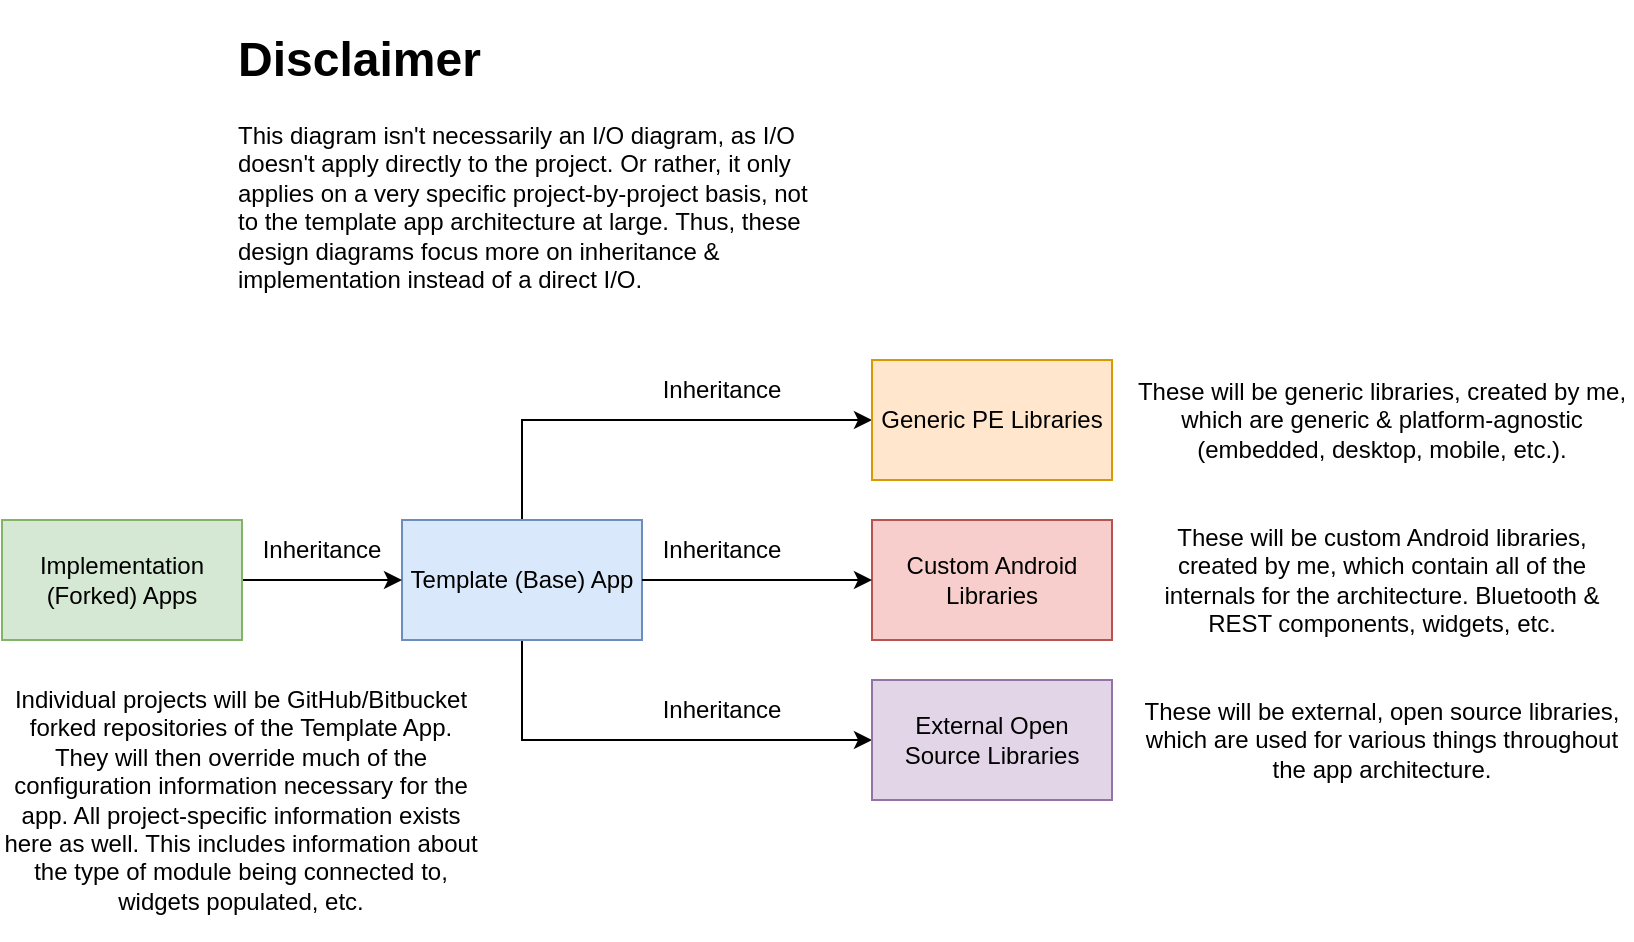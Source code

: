<mxfile version="24.7.16">
  <diagram name="Page-1" id="a7O72qsrw4FxwAjXGVWw">
    <mxGraphModel dx="1050" dy="530" grid="1" gridSize="10" guides="1" tooltips="1" connect="1" arrows="1" fold="1" page="1" pageScale="1" pageWidth="850" pageHeight="1100" math="0" shadow="0">
      <root>
        <mxCell id="0" />
        <mxCell id="1" parent="0" />
        <mxCell id="rhYw6mh2DUqo9tb4ULvt-22" value="" style="group" vertex="1" connectable="0" parent="1">
          <mxGeometry x="41" y="40" width="815" height="460" as="geometry" />
        </mxCell>
        <mxCell id="rhYw6mh2DUqo9tb4ULvt-11" style="edgeStyle=orthogonalEdgeStyle;rounded=0;orthogonalLoop=1;jettySize=auto;html=1;exitX=0.5;exitY=1;exitDx=0;exitDy=0;entryX=0;entryY=0.5;entryDx=0;entryDy=0;" edge="1" parent="rhYw6mh2DUqo9tb4ULvt-22" source="rhYw6mh2DUqo9tb4ULvt-2" target="rhYw6mh2DUqo9tb4ULvt-10">
          <mxGeometry relative="1" as="geometry" />
        </mxCell>
        <mxCell id="rhYw6mh2DUqo9tb4ULvt-13" style="edgeStyle=orthogonalEdgeStyle;rounded=0;orthogonalLoop=1;jettySize=auto;html=1;exitX=0.5;exitY=0;exitDx=0;exitDy=0;entryX=0;entryY=0.5;entryDx=0;entryDy=0;" edge="1" parent="rhYw6mh2DUqo9tb4ULvt-22" source="rhYw6mh2DUqo9tb4ULvt-2" target="rhYw6mh2DUqo9tb4ULvt-12">
          <mxGeometry relative="1" as="geometry" />
        </mxCell>
        <mxCell id="rhYw6mh2DUqo9tb4ULvt-2" value="Template (Base) App" style="rounded=0;whiteSpace=wrap;html=1;container=0;fillColor=#dae8fc;strokeColor=#6c8ebf;" vertex="1" parent="rhYw6mh2DUqo9tb4ULvt-22">
          <mxGeometry x="200" y="250" width="120" height="60" as="geometry" />
        </mxCell>
        <mxCell id="rhYw6mh2DUqo9tb4ULvt-3" value="" style="edgeStyle=orthogonalEdgeStyle;rounded=0;orthogonalLoop=1;jettySize=auto;html=1;" edge="1" parent="rhYw6mh2DUqo9tb4ULvt-22" source="rhYw6mh2DUqo9tb4ULvt-4" target="rhYw6mh2DUqo9tb4ULvt-2">
          <mxGeometry relative="1" as="geometry" />
        </mxCell>
        <mxCell id="rhYw6mh2DUqo9tb4ULvt-4" value="Implementation (Forked) Apps" style="rounded=0;whiteSpace=wrap;html=1;container=0;fillColor=#d5e8d4;strokeColor=#82b366;" vertex="1" parent="rhYw6mh2DUqo9tb4ULvt-22">
          <mxGeometry y="250" width="120" height="60" as="geometry" />
        </mxCell>
        <mxCell id="rhYw6mh2DUqo9tb4ULvt-5" value="Custom Android Libraries" style="rounded=0;whiteSpace=wrap;html=1;container=0;fillColor=#f8cecc;strokeColor=#b85450;" vertex="1" parent="rhYw6mh2DUqo9tb4ULvt-22">
          <mxGeometry x="435" y="250" width="120" height="60" as="geometry" />
        </mxCell>
        <mxCell id="rhYw6mh2DUqo9tb4ULvt-6" value="" style="edgeStyle=orthogonalEdgeStyle;rounded=0;orthogonalLoop=1;jettySize=auto;html=1;" edge="1" parent="rhYw6mh2DUqo9tb4ULvt-22" source="rhYw6mh2DUqo9tb4ULvt-2" target="rhYw6mh2DUqo9tb4ULvt-5">
          <mxGeometry relative="1" as="geometry" />
        </mxCell>
        <mxCell id="rhYw6mh2DUqo9tb4ULvt-7" value="Inheritance" style="text;html=1;strokeColor=none;fillColor=none;align=center;verticalAlign=middle;whiteSpace=wrap;rounded=0;container=0;" vertex="1" parent="rhYw6mh2DUqo9tb4ULvt-22">
          <mxGeometry x="130" y="250" width="60" height="30" as="geometry" />
        </mxCell>
        <mxCell id="rhYw6mh2DUqo9tb4ULvt-8" value="Inheritance" style="text;html=1;strokeColor=none;fillColor=none;align=center;verticalAlign=middle;whiteSpace=wrap;rounded=0;container=0;" vertex="1" parent="rhYw6mh2DUqo9tb4ULvt-22">
          <mxGeometry x="330" y="250" width="60" height="30" as="geometry" />
        </mxCell>
        <mxCell id="rhYw6mh2DUqo9tb4ULvt-9" value="&lt;h1&gt;Disclaimer&lt;/h1&gt;&lt;p&gt;This diagram isn&#39;t necessarily an I/O diagram, as I/O doesn&#39;t apply directly to the project. Or rather, it only applies on a very specific project-by-project basis, not to the template app architecture at large. Thus, these design diagrams focus more on inheritance &amp;amp; implementation instead of a direct I/O.&lt;/p&gt;" style="text;html=1;strokeColor=none;fillColor=none;spacing=5;spacingTop=-20;whiteSpace=wrap;overflow=hidden;rounded=0;container=0;" vertex="1" parent="rhYw6mh2DUqo9tb4ULvt-22">
          <mxGeometry x="113" width="295" height="140" as="geometry" />
        </mxCell>
        <mxCell id="rhYw6mh2DUqo9tb4ULvt-10" value="External Open Source Libraries" style="rounded=0;whiteSpace=wrap;html=1;container=0;fillColor=#e1d5e7;strokeColor=#9673a6;" vertex="1" parent="rhYw6mh2DUqo9tb4ULvt-22">
          <mxGeometry x="435" y="330" width="120" height="60" as="geometry" />
        </mxCell>
        <mxCell id="rhYw6mh2DUqo9tb4ULvt-12" value="Generic PE Libraries" style="rounded=0;whiteSpace=wrap;html=1;container=0;fillColor=#ffe6cc;strokeColor=#d79b00;" vertex="1" parent="rhYw6mh2DUqo9tb4ULvt-22">
          <mxGeometry x="435" y="170" width="120" height="60" as="geometry" />
        </mxCell>
        <mxCell id="rhYw6mh2DUqo9tb4ULvt-14" value="These will be generic libraries, created by me, which are generic &amp;amp; platform-agnostic (embedded, desktop, mobile, etc.)." style="text;html=1;align=center;verticalAlign=middle;whiteSpace=wrap;rounded=0;" vertex="1" parent="rhYw6mh2DUqo9tb4ULvt-22">
          <mxGeometry x="565" y="160" width="250" height="80" as="geometry" />
        </mxCell>
        <mxCell id="rhYw6mh2DUqo9tb4ULvt-17" value="These will be custom Android libraries, created by me, which contain all of the internals for the architecture. Bluetooth &amp;amp; REST components, widgets, etc." style="text;html=1;align=center;verticalAlign=middle;whiteSpace=wrap;rounded=0;" vertex="1" parent="rhYw6mh2DUqo9tb4ULvt-22">
          <mxGeometry x="565" y="240" width="250" height="80" as="geometry" />
        </mxCell>
        <mxCell id="rhYw6mh2DUqo9tb4ULvt-18" value="These will be external, open source libraries, which are used for various things throughout the app architecture." style="text;html=1;align=center;verticalAlign=middle;whiteSpace=wrap;rounded=0;" vertex="1" parent="rhYw6mh2DUqo9tb4ULvt-22">
          <mxGeometry x="565" y="320" width="250" height="80" as="geometry" />
        </mxCell>
        <mxCell id="rhYw6mh2DUqo9tb4ULvt-19" value="Inheritance" style="text;html=1;strokeColor=none;fillColor=none;align=center;verticalAlign=middle;whiteSpace=wrap;rounded=0;container=0;" vertex="1" parent="rhYw6mh2DUqo9tb4ULvt-22">
          <mxGeometry x="330" y="170" width="60" height="30" as="geometry" />
        </mxCell>
        <mxCell id="rhYw6mh2DUqo9tb4ULvt-20" value="Inheritance" style="text;html=1;strokeColor=none;fillColor=none;align=center;verticalAlign=middle;whiteSpace=wrap;rounded=0;container=0;" vertex="1" parent="rhYw6mh2DUqo9tb4ULvt-22">
          <mxGeometry x="330" y="330" width="60" height="30" as="geometry" />
        </mxCell>
        <mxCell id="rhYw6mh2DUqo9tb4ULvt-21" value="Individual projects will be GitHub/Bitbucket forked repositories of the Template App. They will then override much of the configuration information necessary for the app. All project-specific information exists here as well. This includes information about the type of module being connected to, widgets populated, etc." style="text;html=1;align=center;verticalAlign=middle;whiteSpace=wrap;rounded=0;" vertex="1" parent="rhYw6mh2DUqo9tb4ULvt-22">
          <mxGeometry y="320" width="239" height="140" as="geometry" />
        </mxCell>
      </root>
    </mxGraphModel>
  </diagram>
</mxfile>
